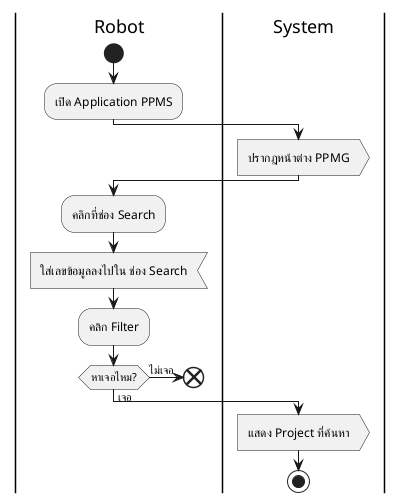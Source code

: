 @startuml
|Robot|
start
:เปิด Application PPMS;
|System|
:ปรากฎหน้าต่าง PPMG>
|Robot|
:คลิกที่ช่อง Search;
:ใส่เลขข้อมูลลงไปใน ช่อง Search<
:คลิก Filter;
if(หาเจอไหม?) then (เจอ)
|System|
:แสดง Project ที่ค้นหา>
else(ไม่เจอ)
|Robot|
end
|System|
endif
stop
@enduml